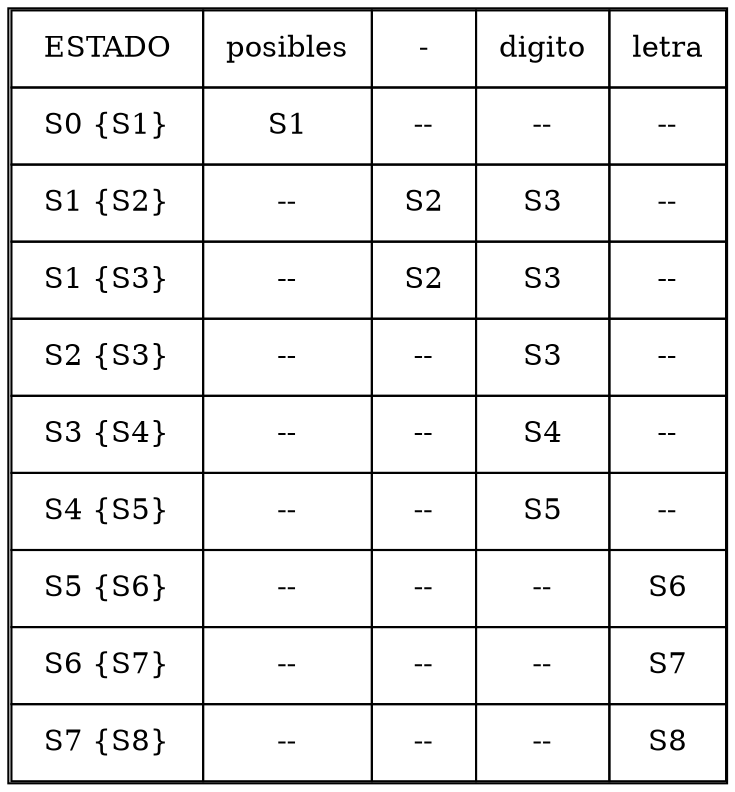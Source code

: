digraph grafica{
rankdir=LR;
forcelabels= true;
node [shape = plain];
nodo1 [label = <<table border = '1' cellboder = '1' cellspacing='0' cellpadding='10'>
<tr>
<td>ESTADO</td>
<td>posibles</td>
<td>-</td>
<td>digito</td>
<td>letra</td>
</tr>
<tr>
<td> S0 {S1} </td>
<td> S1 </td>
<td> -- </td>
<td> -- </td>
<td> -- </td>
</tr>
<tr>
<td> S1 {S2} </td>
<td> -- </td>
<td> S2 </td>
<td> S3 </td>
<td> -- </td>
</tr>
<tr>
<td> S1 {S3} </td>
<td> -- </td>
<td> S2 </td>
<td> S3 </td>
<td> -- </td>
</tr>
<tr>
<td> S2 {S3} </td>
<td> -- </td>
<td> -- </td>
<td> S3 </td>
<td> -- </td>
</tr>
<tr>
<td> S3 {S4} </td>
<td> -- </td>
<td> -- </td>
<td> S4 </td>
<td> -- </td>
</tr>
<tr>
<td> S4 {S5} </td>
<td> -- </td>
<td> -- </td>
<td> S5 </td>
<td> -- </td>
</tr>
<tr>
<td> S5 {S6} </td>
<td> -- </td>
<td> -- </td>
<td> -- </td>
<td> S6 </td>
</tr>
<tr>
<td> S6 {S7} </td>
<td> -- </td>
<td> -- </td>
<td> -- </td>
<td> S7 </td>
</tr>
<tr>
<td> S7 {S8} </td>
<td> -- </td>
<td> -- </td>
<td> -- </td>
<td> S8 </td>
</tr>
</table>>];

}